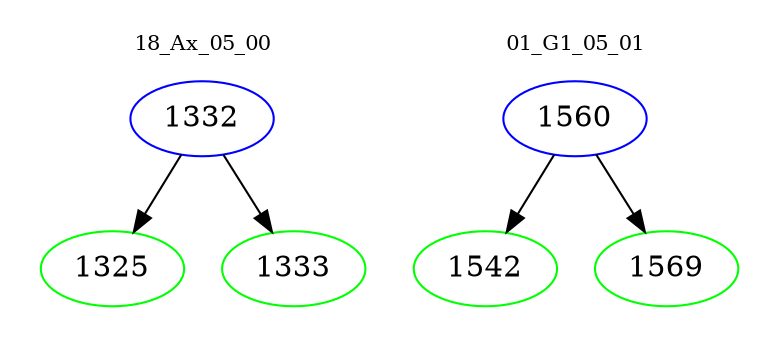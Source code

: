 digraph{
subgraph cluster_0 {
color = white
label = "18_Ax_05_00";
fontsize=10;
T0_1332 [label="1332", color="blue"]
T0_1332 -> T0_1325 [color="black"]
T0_1325 [label="1325", color="green"]
T0_1332 -> T0_1333 [color="black"]
T0_1333 [label="1333", color="green"]
}
subgraph cluster_1 {
color = white
label = "01_G1_05_01";
fontsize=10;
T1_1560 [label="1560", color="blue"]
T1_1560 -> T1_1542 [color="black"]
T1_1542 [label="1542", color="green"]
T1_1560 -> T1_1569 [color="black"]
T1_1569 [label="1569", color="green"]
}
}
